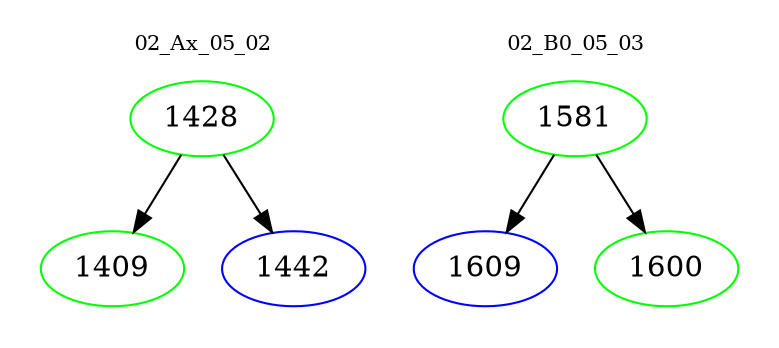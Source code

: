 digraph{
subgraph cluster_0 {
color = white
label = "02_Ax_05_02";
fontsize=10;
T0_1428 [label="1428", color="green"]
T0_1428 -> T0_1409 [color="black"]
T0_1409 [label="1409", color="green"]
T0_1428 -> T0_1442 [color="black"]
T0_1442 [label="1442", color="blue"]
}
subgraph cluster_1 {
color = white
label = "02_B0_05_03";
fontsize=10;
T1_1581 [label="1581", color="green"]
T1_1581 -> T1_1609 [color="black"]
T1_1609 [label="1609", color="blue"]
T1_1581 -> T1_1600 [color="black"]
T1_1600 [label="1600", color="green"]
}
}
